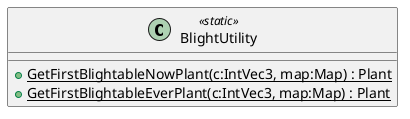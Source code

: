 @startuml
class BlightUtility <<static>> {
    + {static} GetFirstBlightableNowPlant(c:IntVec3, map:Map) : Plant
    + {static} GetFirstBlightableEverPlant(c:IntVec3, map:Map) : Plant
}
@enduml

